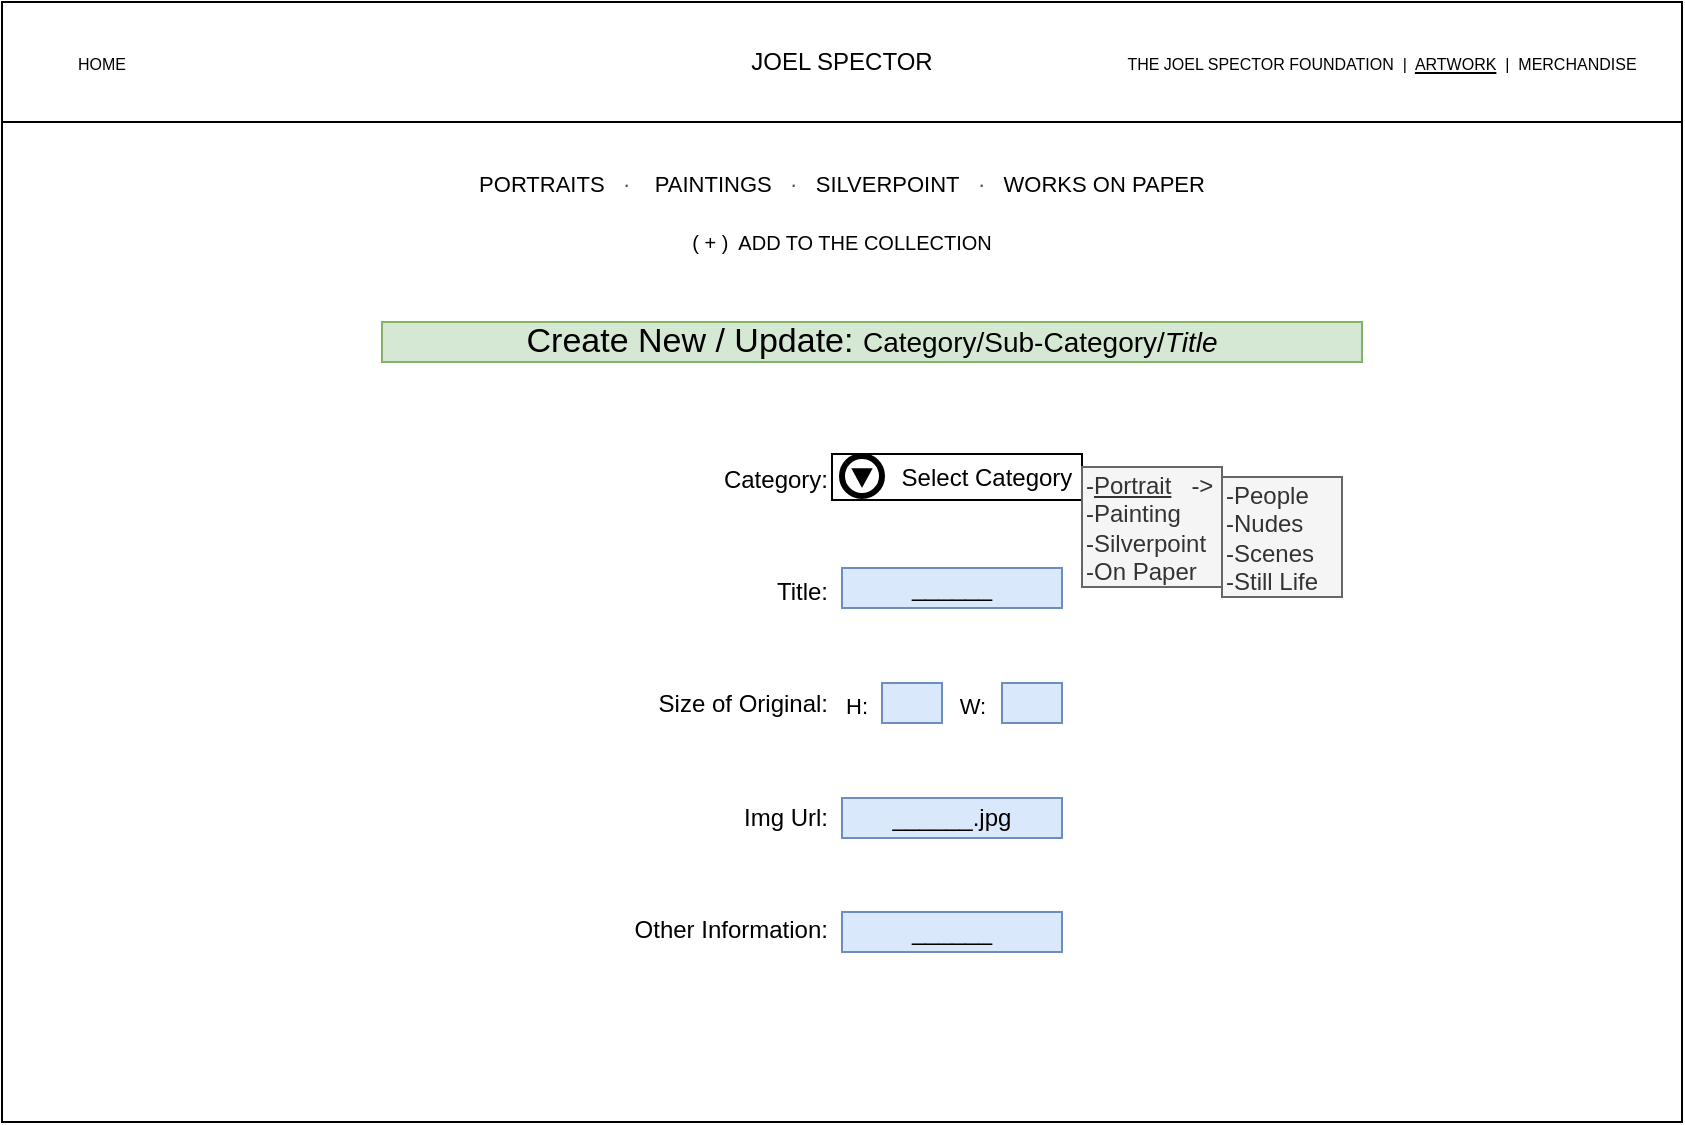 <mxfile version="11.2.5" type="device" pages="1"><diagram id="U1AN3vYH6OboSDcvxBDI" name="Page-1"><mxGraphModel dx="1580" dy="770" grid="1" gridSize="10" guides="1" tooltips="1" connect="1" arrows="1" fold="1" page="1" pageScale="1" pageWidth="1100" pageHeight="850" math="0" shadow="0"><root><mxCell id="0"/><mxCell id="1" parent="0"/><mxCell id="Fhqgec3cTz_qxED8VwZ8-1" value="" style="rounded=0;whiteSpace=wrap;html=1;" vertex="1" parent="1"><mxGeometry x="120" y="80" width="840" height="560" as="geometry"/></mxCell><mxCell id="Fhqgec3cTz_qxED8VwZ8-2" value="JOEL SPECTOR" style="rounded=0;whiteSpace=wrap;html=1;" vertex="1" parent="1"><mxGeometry x="120" y="80" width="840" height="60" as="geometry"/></mxCell><mxCell id="Fhqgec3cTz_qxED8VwZ8-3" value="&lt;font style=&quot;font-size: 8px&quot;&gt;HOME&lt;/font&gt;" style="text;html=1;strokeColor=none;fillColor=none;align=center;verticalAlign=middle;whiteSpace=wrap;rounded=0;" vertex="1" parent="1"><mxGeometry x="150" y="100" width="40" height="20" as="geometry"/></mxCell><mxCell id="Fhqgec3cTz_qxED8VwZ8-4" value="&lt;font style=&quot;font-size: 8px&quot;&gt;THE JOEL SPECTOR FOUNDATION&amp;nbsp; |&amp;nbsp; &lt;u&gt;ARTWORK&lt;/u&gt;&amp;nbsp; |&amp;nbsp; MERCHANDISE&lt;/font&gt;" style="text;html=1;strokeColor=none;fillColor=none;align=center;verticalAlign=middle;whiteSpace=wrap;rounded=0;" vertex="1" parent="1"><mxGeometry x="660" y="100" width="300" height="20" as="geometry"/></mxCell><mxCell id="Fhqgec3cTz_qxED8VwZ8-5" value="&lt;font style=&quot;font-size: 11px&quot;&gt;&lt;font style=&quot;font-size: 11px&quot; face=&quot;Helvetica&quot;&gt;PORTRAITS&amp;nbsp; &amp;nbsp;&lt;span style=&quot;color: rgb(77 , 81 , 86) ; text-align: left ; background-color: rgb(255 , 255 , 255)&quot;&gt;·&amp;nbsp; &amp;nbsp;&lt;/span&gt;&amp;nbsp;PAINTINGS&amp;nbsp; &amp;nbsp;&lt;span style=&quot;color: rgb(77 , 81 , 86) ; text-align: left ; background-color: rgb(255 , 255 , 255)&quot;&gt;·&lt;/span&gt;&amp;nbsp; &amp;nbsp;SILVERPOINT&amp;nbsp; &amp;nbsp;&lt;span style=&quot;color: rgb(77 , 81 , 86) ; text-align: left ; background-color: rgb(255 , 255 , 255)&quot;&gt;·&lt;/span&gt;&amp;nbsp; &amp;nbsp;WORKS ON PAPER&lt;br&gt;&lt;br&gt;&lt;/font&gt;&lt;font style=&quot;font-size: 10px&quot; face=&quot;Helvetica&quot;&gt;( + )&amp;nbsp; ADD TO THE COLLECTION&lt;/font&gt;&lt;/font&gt;" style="text;html=1;strokeColor=none;fillColor=none;align=center;verticalAlign=middle;whiteSpace=wrap;rounded=0;fontFamily=ROBOTO;" vertex="1" parent="1"><mxGeometry x="120" y="160" width="840" height="50" as="geometry"/></mxCell><mxCell id="Fhqgec3cTz_qxED8VwZ8-33" value="&amp;nbsp; &amp;nbsp; &amp;nbsp; &amp;nbsp; &amp;nbsp;Select Category" style="rounded=0;whiteSpace=wrap;html=1;" vertex="1" parent="1"><mxGeometry x="535" y="306" width="125" height="23" as="geometry"/></mxCell><mxCell id="Fhqgec3cTz_qxED8VwZ8-35" value="" style="shape=mxgraph.bpmn.shape;html=1;verticalLabelPosition=bottom;labelBackgroundColor=#ffffff;verticalAlign=top;align=center;perimeter=ellipsePerimeter;outlineConnect=0;outline=end;symbol=signal;direction=west;" vertex="1" parent="1"><mxGeometry x="540" y="307" width="20" height="20" as="geometry"/></mxCell><mxCell id="Fhqgec3cTz_qxED8VwZ8-36" value="-&lt;u&gt;Portrait&lt;/u&gt;&amp;nbsp; &amp;nbsp;-&amp;gt;&lt;br&gt;-Painting&lt;br&gt;-Silverpoint&lt;br&gt;-On Paper" style="rounded=0;whiteSpace=wrap;html=1;align=left;fillColor=#f5f5f5;strokeColor=#666666;fontColor=#333333;" vertex="1" parent="1"><mxGeometry x="660" y="312.5" width="70" height="60" as="geometry"/></mxCell><mxCell id="Fhqgec3cTz_qxED8VwZ8-37" value="&lt;span&gt;-People&lt;/span&gt;&lt;br&gt;&lt;span&gt;-Nudes&lt;/span&gt;&lt;br&gt;&lt;span&gt;-Scenes&lt;/span&gt;&lt;br&gt;&lt;span&gt;-Still Life&lt;/span&gt;" style="rounded=0;whiteSpace=wrap;html=1;align=left;fillColor=#f5f5f5;strokeColor=#666666;fontColor=#333333;" vertex="1" parent="1"><mxGeometry x="730" y="317.5" width="60" height="60" as="geometry"/></mxCell><mxCell id="Fhqgec3cTz_qxED8VwZ8-38" value="&lt;p style=&quot;line-height: 470%&quot;&gt;Category:&lt;br&gt;Title:&lt;br&gt;Size of Original:&lt;br&gt;Img Url:&lt;br&gt;Other Information:&lt;/p&gt;" style="text;html=1;strokeColor=none;fillColor=none;align=right;verticalAlign=middle;whiteSpace=wrap;rounded=0;" vertex="1" parent="1"><mxGeometry x="435" y="303.5" width="100" height="255" as="geometry"/></mxCell><mxCell id="Fhqgec3cTz_qxED8VwZ8-39" value="______" style="text;html=1;strokeColor=#6c8ebf;fillColor=#dae8fc;align=center;verticalAlign=middle;whiteSpace=wrap;rounded=0;" vertex="1" parent="1"><mxGeometry x="540" y="363" width="110" height="20" as="geometry"/></mxCell><mxCell id="Fhqgec3cTz_qxED8VwZ8-40" value="" style="text;html=1;strokeColor=#6c8ebf;fillColor=#dae8fc;align=center;verticalAlign=middle;whiteSpace=wrap;rounded=0;" vertex="1" parent="1"><mxGeometry x="560" y="420.5" width="30" height="20" as="geometry"/></mxCell><mxCell id="Fhqgec3cTz_qxED8VwZ8-41" value="______.jpg" style="text;html=1;strokeColor=#6c8ebf;fillColor=#dae8fc;align=center;verticalAlign=middle;whiteSpace=wrap;rounded=0;" vertex="1" parent="1"><mxGeometry x="540" y="478" width="110" height="20" as="geometry"/></mxCell><mxCell id="Fhqgec3cTz_qxED8VwZ8-42" value="______" style="text;html=1;strokeColor=#6c8ebf;fillColor=#dae8fc;align=center;verticalAlign=middle;whiteSpace=wrap;rounded=0;" vertex="1" parent="1"><mxGeometry x="540" y="535" width="110" height="20" as="geometry"/></mxCell><mxCell id="Fhqgec3cTz_qxED8VwZ8-43" value="Create New / Update: &lt;font style=&quot;font-size: 14px&quot;&gt;Category/Sub-Category/&lt;i&gt;Title&lt;/i&gt;&lt;/font&gt;" style="text;html=1;strokeColor=#82b366;fillColor=#d5e8d4;align=center;verticalAlign=middle;whiteSpace=wrap;rounded=0;strokeWidth=1;fontSize=17;" vertex="1" parent="1"><mxGeometry x="310" y="240" width="490" height="20" as="geometry"/></mxCell><mxCell id="Fhqgec3cTz_qxED8VwZ8-46" value="" style="text;html=1;strokeColor=#6c8ebf;fillColor=#dae8fc;align=center;verticalAlign=middle;whiteSpace=wrap;rounded=0;" vertex="1" parent="1"><mxGeometry x="620" y="420.5" width="30" height="20" as="geometry"/></mxCell><mxCell id="Fhqgec3cTz_qxED8VwZ8-47" value="&lt;font style=&quot;font-size: 11px&quot;&gt;H:&lt;/font&gt;" style="text;html=1;strokeColor=none;fillColor=none;align=center;verticalAlign=middle;whiteSpace=wrap;rounded=0;fontSize=17;" vertex="1" parent="1"><mxGeometry x="540" y="420.5" width="15" height="20" as="geometry"/></mxCell><mxCell id="Fhqgec3cTz_qxED8VwZ8-49" value="&lt;font style=&quot;font-size: 11px&quot;&gt;W:&lt;/font&gt;" style="text;html=1;strokeColor=none;fillColor=none;align=center;verticalAlign=middle;whiteSpace=wrap;rounded=0;fontSize=17;" vertex="1" parent="1"><mxGeometry x="597.5" y="420.5" width="15" height="20" as="geometry"/></mxCell></root></mxGraphModel></diagram></mxfile>